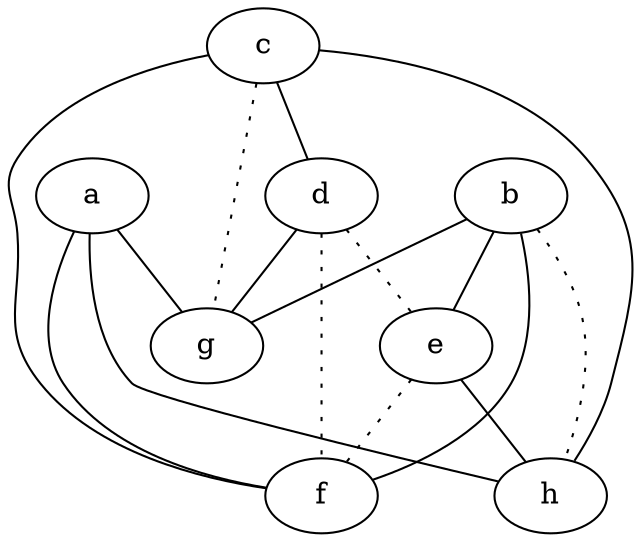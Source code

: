 graph {
a -- f;
a -- g;
a -- h;
b -- e;
b -- f;
b -- g;
b -- h [style=dotted];
c -- d;
c -- f;
c -- g [style=dotted];
c -- h;
d -- e [style=dotted];
d -- f [style=dotted];
d -- g;
e -- f [style=dotted];
e -- h;
}
